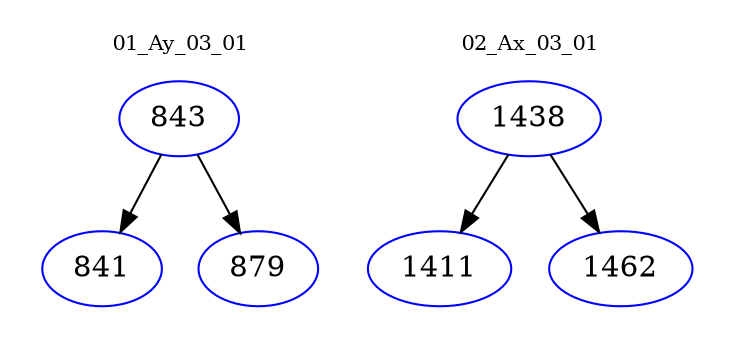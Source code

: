 digraph{
subgraph cluster_0 {
color = white
label = "01_Ay_03_01";
fontsize=10;
T0_843 [label="843", color="blue"]
T0_843 -> T0_841 [color="black"]
T0_841 [label="841", color="blue"]
T0_843 -> T0_879 [color="black"]
T0_879 [label="879", color="blue"]
}
subgraph cluster_1 {
color = white
label = "02_Ax_03_01";
fontsize=10;
T1_1438 [label="1438", color="blue"]
T1_1438 -> T1_1411 [color="black"]
T1_1411 [label="1411", color="blue"]
T1_1438 -> T1_1462 [color="black"]
T1_1462 [label="1462", color="blue"]
}
}
